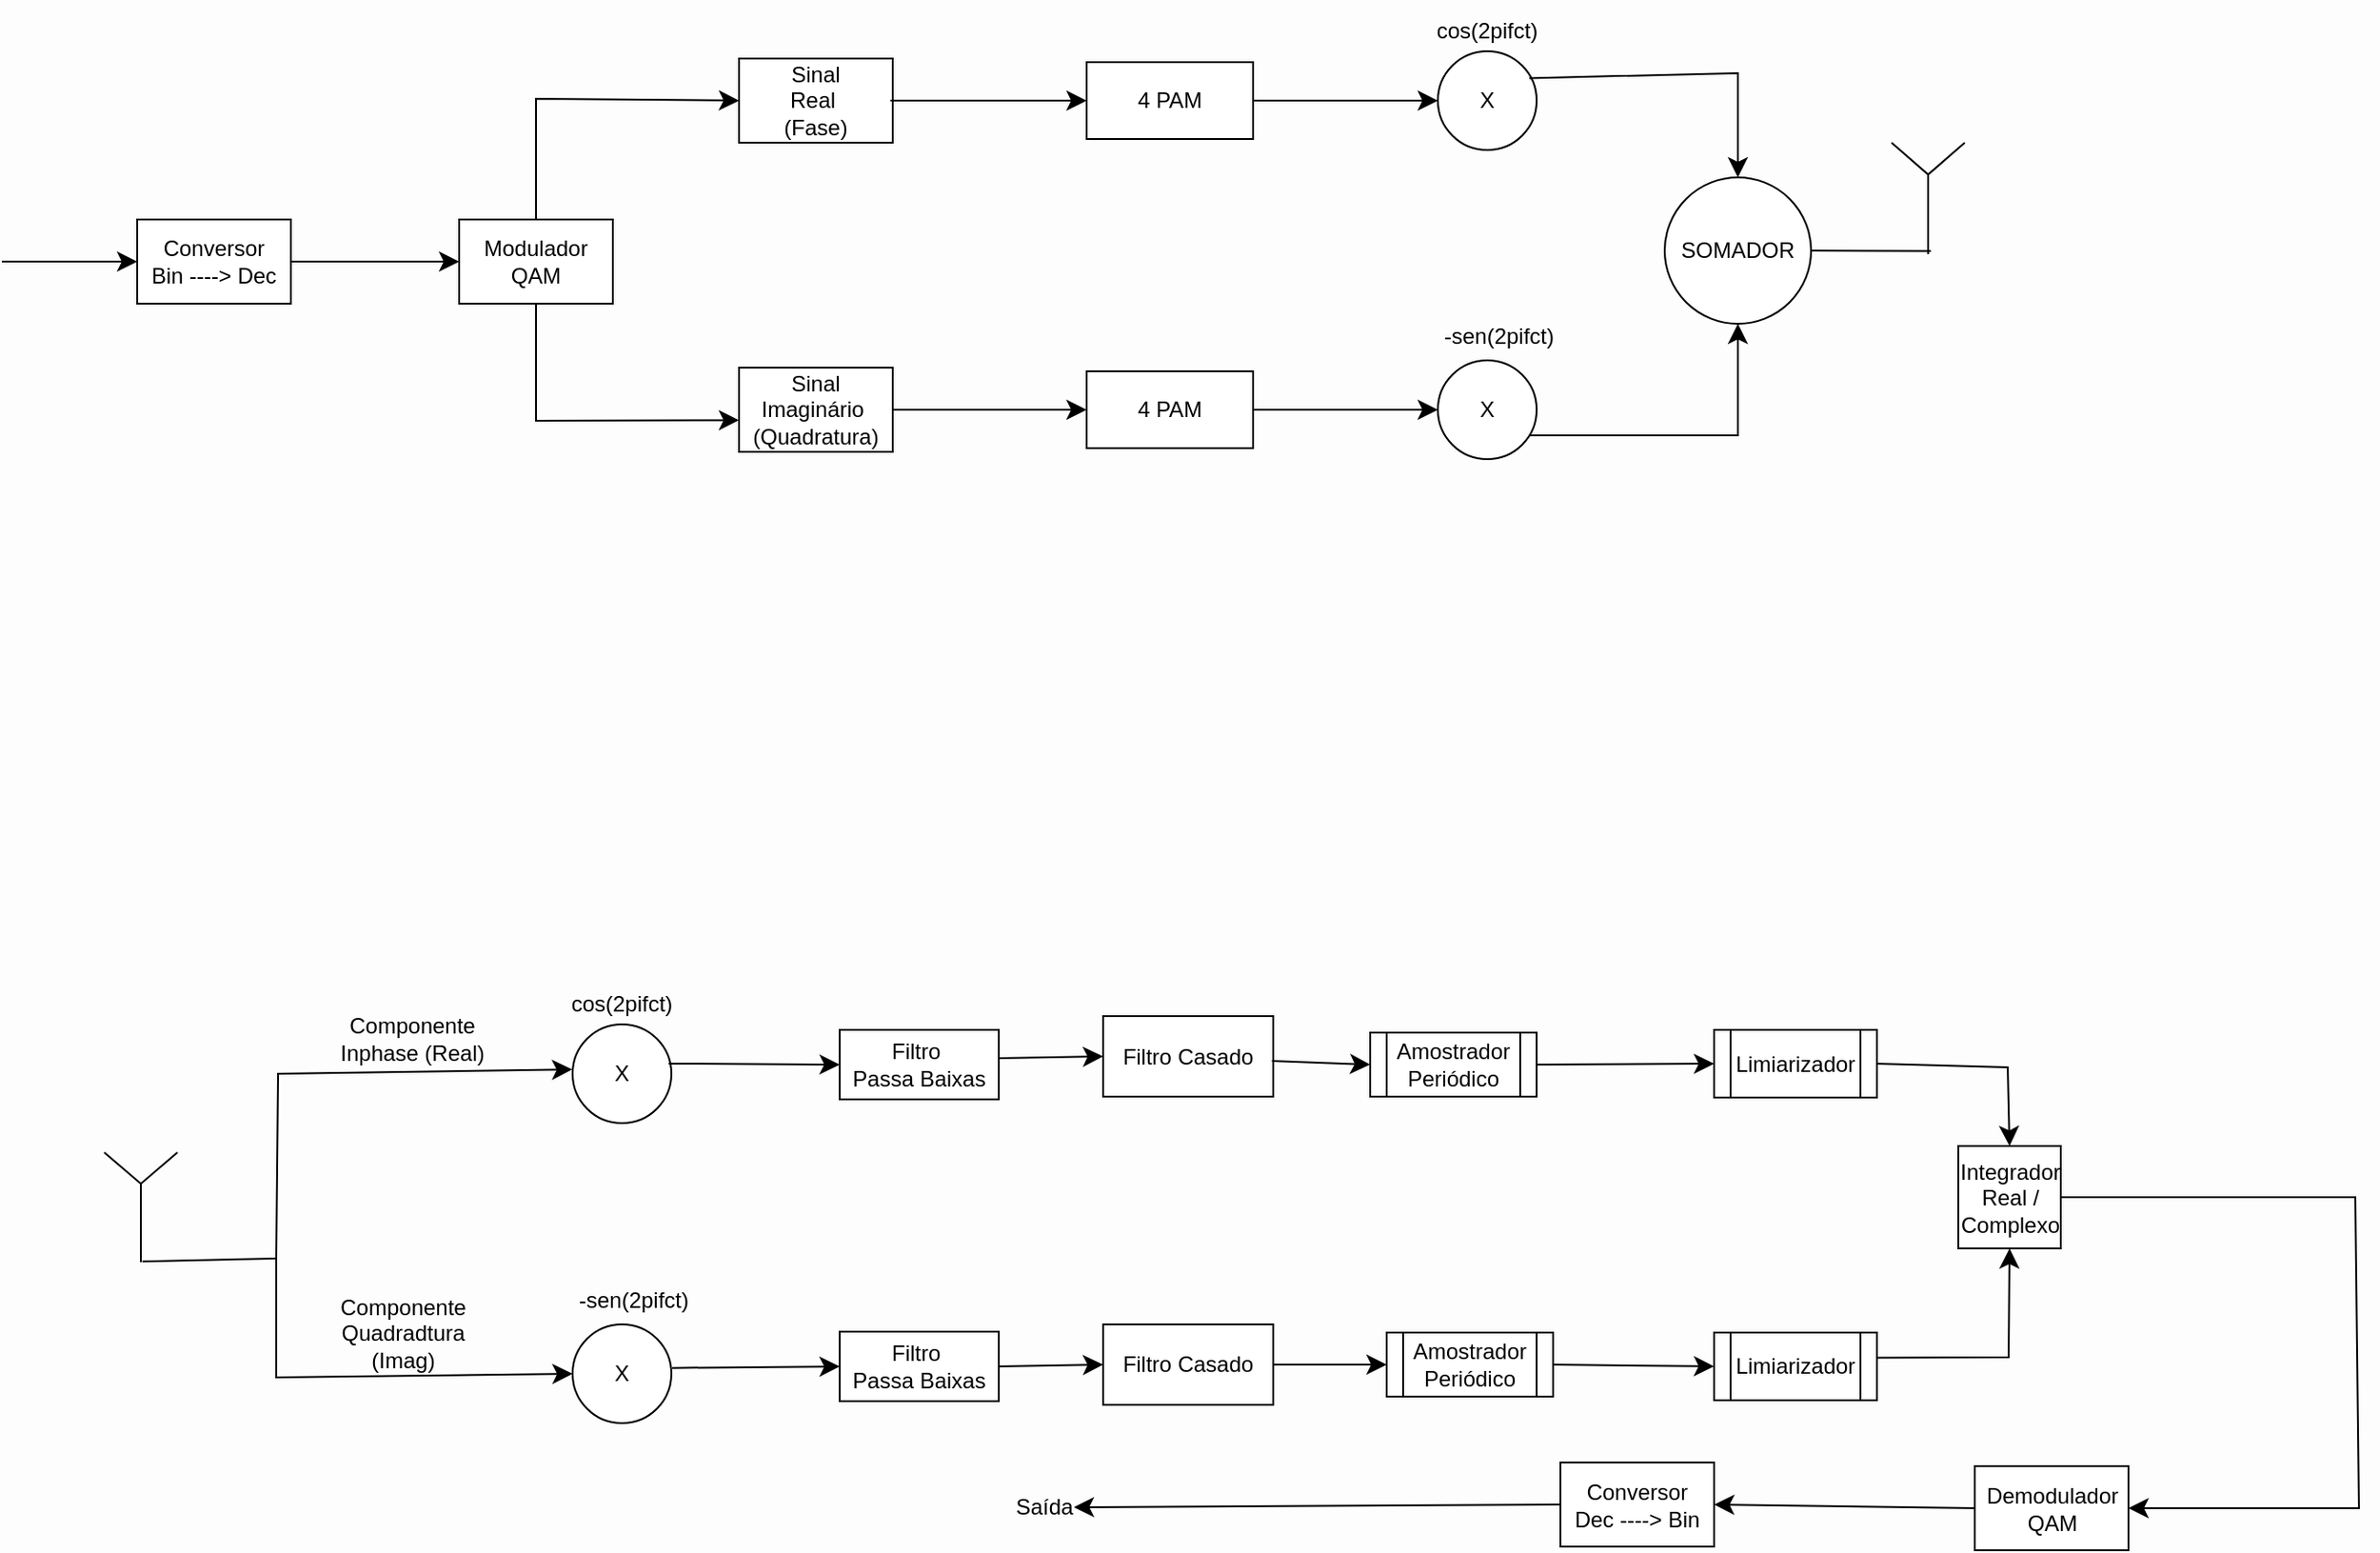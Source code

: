 <mxfile version="26.0.16">
  <diagram name="Transmissor QAM" id="UeQ6XPLDJcTMwl4s9GOH">
    <mxGraphModel dx="2025" dy="946" grid="0" gridSize="10" guides="1" tooltips="1" connect="1" arrows="1" fold="1" page="0" pageScale="1" pageWidth="850" pageHeight="1100" background="#FDFDFD" math="0" shadow="0">
      <root>
        <mxCell id="0" />
        <mxCell id="1" parent="0" />
        <mxCell id="dXbgiphuEiRF5sH65IKa-2" value="Conversor&lt;br&gt;Bin ----&amp;gt; Dec" style="rounded=0;whiteSpace=wrap;html=1;" vertex="1" parent="1">
          <mxGeometry x="-140" y="122" width="84" height="46" as="geometry" />
        </mxCell>
        <mxCell id="dXbgiphuEiRF5sH65IKa-5" value="Modulador QAM" style="rounded=0;whiteSpace=wrap;html=1;" vertex="1" parent="1">
          <mxGeometry x="36" y="122" width="84" height="46" as="geometry" />
        </mxCell>
        <mxCell id="dXbgiphuEiRF5sH65IKa-9" value="" style="endArrow=classic;html=1;rounded=0;fontSize=12;startSize=8;endSize=8;curved=1;entryX=0;entryY=0.5;entryDx=0;entryDy=0;" edge="1" parent="1" target="dXbgiphuEiRF5sH65IKa-2">
          <mxGeometry width="50" height="50" relative="1" as="geometry">
            <mxPoint x="-214" y="145" as="sourcePoint" />
            <mxPoint x="-139" y="141" as="targetPoint" />
          </mxGeometry>
        </mxCell>
        <mxCell id="dXbgiphuEiRF5sH65IKa-10" value="" style="endArrow=classic;html=1;rounded=0;fontSize=12;startSize=8;endSize=8;curved=1;entryX=0;entryY=0.5;entryDx=0;entryDy=0;exitX=1;exitY=0.5;exitDx=0;exitDy=0;" edge="1" parent="1" source="dXbgiphuEiRF5sH65IKa-2" target="dXbgiphuEiRF5sH65IKa-5">
          <mxGeometry width="50" height="50" relative="1" as="geometry">
            <mxPoint x="-58" y="149" as="sourcePoint" />
            <mxPoint x="-8" y="99" as="targetPoint" />
          </mxGeometry>
        </mxCell>
        <mxCell id="dXbgiphuEiRF5sH65IKa-11" value="" style="endArrow=classic;html=1;rounded=0;fontSize=12;startSize=8;endSize=8;curved=0;exitX=0.5;exitY=0;exitDx=0;exitDy=0;entryX=0;entryY=0.5;entryDx=0;entryDy=0;" edge="1" parent="1" source="dXbgiphuEiRF5sH65IKa-5" target="dXbgiphuEiRF5sH65IKa-12">
          <mxGeometry width="50" height="50" relative="1" as="geometry">
            <mxPoint x="125" y="156" as="sourcePoint" />
            <mxPoint x="262" y="70" as="targetPoint" />
            <Array as="points">
              <mxPoint x="78" y="56" />
            </Array>
          </mxGeometry>
        </mxCell>
        <mxCell id="dXbgiphuEiRF5sH65IKa-12" value="Sinal&lt;div&gt;Real&amp;nbsp;&lt;/div&gt;&lt;div&gt;(Fase)&lt;/div&gt;" style="rounded=0;whiteSpace=wrap;html=1;" vertex="1" parent="1">
          <mxGeometry x="189" y="34" width="84" height="46" as="geometry" />
        </mxCell>
        <mxCell id="dXbgiphuEiRF5sH65IKa-13" value="Sinal&lt;div&gt;Imaginário&amp;nbsp;&lt;/div&gt;&lt;div&gt;(Quadratura)&lt;/div&gt;" style="rounded=0;whiteSpace=wrap;html=1;" vertex="1" parent="1">
          <mxGeometry x="189" y="203" width="84" height="46" as="geometry" />
        </mxCell>
        <mxCell id="dXbgiphuEiRF5sH65IKa-14" value="" style="endArrow=classic;html=1;rounded=0;fontSize=12;startSize=8;endSize=8;curved=0;exitX=0.5;exitY=1;exitDx=0;exitDy=0;entryX=0;entryY=0.624;entryDx=0;entryDy=0;entryPerimeter=0;" edge="1" parent="1" source="dXbgiphuEiRF5sH65IKa-5" target="dXbgiphuEiRF5sH65IKa-13">
          <mxGeometry width="50" height="50" relative="1" as="geometry">
            <mxPoint x="75" y="239" as="sourcePoint" />
            <mxPoint x="187" y="231" as="targetPoint" />
            <Array as="points">
              <mxPoint x="78" y="232" />
            </Array>
          </mxGeometry>
        </mxCell>
        <mxCell id="dXbgiphuEiRF5sH65IKa-15" value="" style="endArrow=classic;html=1;rounded=0;fontSize=12;startSize=8;endSize=8;curved=1;exitX=0.985;exitY=0.5;exitDx=0;exitDy=0;entryX=0;entryY=0.5;entryDx=0;entryDy=0;exitPerimeter=0;" edge="1" parent="1" source="dXbgiphuEiRF5sH65IKa-12" target="dXbgiphuEiRF5sH65IKa-16">
          <mxGeometry width="50" height="50" relative="1" as="geometry">
            <mxPoint x="273" y="61" as="sourcePoint" />
            <mxPoint x="381" y="57" as="targetPoint" />
          </mxGeometry>
        </mxCell>
        <mxCell id="dXbgiphuEiRF5sH65IKa-16" value="4 PAM" style="rounded=0;whiteSpace=wrap;html=1;" vertex="1" parent="1">
          <mxGeometry x="379" y="36" width="91" height="42" as="geometry" />
        </mxCell>
        <mxCell id="dXbgiphuEiRF5sH65IKa-17" value="" style="endArrow=classic;html=1;rounded=0;fontSize=12;startSize=8;endSize=8;curved=1;exitX=0.985;exitY=0.5;exitDx=0;exitDy=0;entryX=0;entryY=0.5;entryDx=0;entryDy=0;exitPerimeter=0;" edge="1" parent="1" target="dXbgiphuEiRF5sH65IKa-18">
          <mxGeometry width="50" height="50" relative="1" as="geometry">
            <mxPoint x="273" y="226" as="sourcePoint" />
            <mxPoint x="382" y="226" as="targetPoint" />
          </mxGeometry>
        </mxCell>
        <mxCell id="dXbgiphuEiRF5sH65IKa-18" value="4 PAM" style="rounded=0;whiteSpace=wrap;html=1;" vertex="1" parent="1">
          <mxGeometry x="379" y="205" width="91" height="42" as="geometry" />
        </mxCell>
        <mxCell id="dXbgiphuEiRF5sH65IKa-19" value="" style="endArrow=classic;html=1;rounded=0;fontSize=12;startSize=8;endSize=8;curved=1;exitX=1;exitY=0.5;exitDx=0;exitDy=0;" edge="1" parent="1" source="dXbgiphuEiRF5sH65IKa-16">
          <mxGeometry width="50" height="50" relative="1" as="geometry">
            <mxPoint x="470" y="60" as="sourcePoint" />
            <mxPoint x="571" y="57" as="targetPoint" />
          </mxGeometry>
        </mxCell>
        <mxCell id="dXbgiphuEiRF5sH65IKa-20" value="" style="ellipse;whiteSpace=wrap;html=1;aspect=fixed;" vertex="1" parent="1">
          <mxGeometry x="571" y="30" width="54" height="54" as="geometry" />
        </mxCell>
        <mxCell id="dXbgiphuEiRF5sH65IKa-21" value="X" style="text;html=1;align=center;verticalAlign=middle;whiteSpace=wrap;rounded=0;" vertex="1" parent="1">
          <mxGeometry x="568" y="42" width="60" height="30" as="geometry" />
        </mxCell>
        <mxCell id="dXbgiphuEiRF5sH65IKa-22" value="" style="endArrow=classic;html=1;rounded=0;fontSize=12;startSize=8;endSize=8;curved=1;exitX=1;exitY=0.5;exitDx=0;exitDy=0;" edge="1" parent="1">
          <mxGeometry width="50" height="50" relative="1" as="geometry">
            <mxPoint x="470" y="226" as="sourcePoint" />
            <mxPoint x="571" y="226" as="targetPoint" />
          </mxGeometry>
        </mxCell>
        <mxCell id="dXbgiphuEiRF5sH65IKa-23" value="" style="ellipse;whiteSpace=wrap;html=1;aspect=fixed;" vertex="1" parent="1">
          <mxGeometry x="571" y="199" width="54" height="54" as="geometry" />
        </mxCell>
        <mxCell id="dXbgiphuEiRF5sH65IKa-24" value="X" style="text;html=1;align=center;verticalAlign=middle;whiteSpace=wrap;rounded=0;" vertex="1" parent="1">
          <mxGeometry x="568" y="211" width="60" height="30" as="geometry" />
        </mxCell>
        <mxCell id="dXbgiphuEiRF5sH65IKa-25" value="cos(2pifct)" style="text;html=1;align=center;verticalAlign=middle;whiteSpace=wrap;rounded=0;" vertex="1" parent="1">
          <mxGeometry x="568" y="2" width="60" height="34" as="geometry" />
        </mxCell>
        <mxCell id="dXbgiphuEiRF5sH65IKa-29" value="-sen(2pifct)" style="text;html=1;align=center;verticalAlign=middle;whiteSpace=wrap;rounded=0;" vertex="1" parent="1">
          <mxGeometry x="571" y="169" width="67" height="34" as="geometry" />
        </mxCell>
        <mxCell id="dXbgiphuEiRF5sH65IKa-30" value="" style="endArrow=classic;html=1;rounded=0;fontSize=12;startSize=8;endSize=8;curved=0;entryX=0.5;entryY=0;entryDx=0;entryDy=0;exitX=0.883;exitY=0.09;exitDx=0;exitDy=0;exitPerimeter=0;" edge="1" parent="1" source="dXbgiphuEiRF5sH65IKa-21" target="dXbgiphuEiRF5sH65IKa-32">
          <mxGeometry width="50" height="50" relative="1" as="geometry">
            <mxPoint x="624" y="56" as="sourcePoint" />
            <mxPoint x="729" y="53" as="targetPoint" />
            <Array as="points">
              <mxPoint x="735" y="42" />
            </Array>
          </mxGeometry>
        </mxCell>
        <mxCell id="dXbgiphuEiRF5sH65IKa-31" value="" style="endArrow=classic;html=1;rounded=0;fontSize=12;startSize=8;endSize=8;curved=0;exitX=0.892;exitY=0.967;exitDx=0;exitDy=0;entryX=0.5;entryY=1;entryDx=0;entryDy=0;exitPerimeter=0;" edge="1" parent="1" source="dXbgiphuEiRF5sH65IKa-24" target="dXbgiphuEiRF5sH65IKa-32">
          <mxGeometry width="50" height="50" relative="1" as="geometry">
            <mxPoint x="625" y="230" as="sourcePoint" />
            <mxPoint x="732" y="226" as="targetPoint" />
            <Array as="points">
              <mxPoint x="735" y="240" />
            </Array>
          </mxGeometry>
        </mxCell>
        <mxCell id="dXbgiphuEiRF5sH65IKa-32" value="SOMADOR" style="ellipse;whiteSpace=wrap;html=1;aspect=fixed;" vertex="1" parent="1">
          <mxGeometry x="695" y="99" width="80" height="80" as="geometry" />
        </mxCell>
        <mxCell id="dXbgiphuEiRF5sH65IKa-38" value="" style="verticalLabelPosition=bottom;align=center;dashed=0;html=1;verticalAlign=top;shape=mxgraph.pid.fittings.funnel;" vertex="1" parent="1">
          <mxGeometry x="819" y="80" width="40" height="61" as="geometry" />
        </mxCell>
        <mxCell id="dXbgiphuEiRF5sH65IKa-39" value="" style="endArrow=none;html=1;rounded=0;fontSize=12;startSize=8;endSize=8;curved=1;exitX=1;exitY=0.5;exitDx=0;exitDy=0;entryX=0.539;entryY=0.972;entryDx=0;entryDy=0;entryPerimeter=0;" edge="1" parent="1" source="dXbgiphuEiRF5sH65IKa-32" target="dXbgiphuEiRF5sH65IKa-38">
          <mxGeometry width="50" height="50" relative="1" as="geometry">
            <mxPoint x="868" y="180" as="sourcePoint" />
            <mxPoint x="833" y="139" as="targetPoint" />
          </mxGeometry>
        </mxCell>
        <mxCell id="dXbgiphuEiRF5sH65IKa-43" value="" style="endArrow=classic;html=1;rounded=0;fontSize=12;startSize=8;endSize=8;curved=0;entryX=0;entryY=0.5;entryDx=0;entryDy=0;" edge="1" parent="1" target="dXbgiphuEiRF5sH65IKa-56">
          <mxGeometry width="50" height="50" relative="1" as="geometry">
            <mxPoint x="-64" y="690" as="sourcePoint" />
            <mxPoint x="49" y="725" as="targetPoint" />
            <Array as="points">
              <mxPoint x="-64" y="755" />
            </Array>
          </mxGeometry>
        </mxCell>
        <mxCell id="dXbgiphuEiRF5sH65IKa-53" value="X" style="ellipse;whiteSpace=wrap;html=1;aspect=fixed;" vertex="1" parent="1">
          <mxGeometry x="98" y="562" width="54" height="54" as="geometry" />
        </mxCell>
        <mxCell id="dXbgiphuEiRF5sH65IKa-56" value="X" style="ellipse;whiteSpace=wrap;html=1;aspect=fixed;" vertex="1" parent="1">
          <mxGeometry x="98" y="726" width="54" height="54" as="geometry" />
        </mxCell>
        <mxCell id="dXbgiphuEiRF5sH65IKa-58" value="cos(2pifct)" style="text;html=1;align=center;verticalAlign=middle;whiteSpace=wrap;rounded=0;" vertex="1" parent="1">
          <mxGeometry x="95" y="534" width="60" height="34" as="geometry" />
        </mxCell>
        <mxCell id="dXbgiphuEiRF5sH65IKa-59" value="-sen(2pifct)" style="text;html=1;align=center;verticalAlign=middle;whiteSpace=wrap;rounded=0;" vertex="1" parent="1">
          <mxGeometry x="98" y="696" width="67" height="34" as="geometry" />
        </mxCell>
        <mxCell id="dXbgiphuEiRF5sH65IKa-63" value="" style="verticalLabelPosition=bottom;align=center;dashed=0;html=1;verticalAlign=top;shape=mxgraph.pid.fittings.funnel;" vertex="1" parent="1">
          <mxGeometry x="-158" y="632" width="40" height="60" as="geometry" />
        </mxCell>
        <mxCell id="dXbgiphuEiRF5sH65IKa-65" value="" style="endArrow=classic;html=1;rounded=0;fontSize=12;startSize=8;endSize=8;curved=0;entryX=-0.004;entryY=0.457;entryDx=0;entryDy=0;entryPerimeter=0;" edge="1" parent="1" target="dXbgiphuEiRF5sH65IKa-53">
          <mxGeometry width="50" height="50" relative="1" as="geometry">
            <mxPoint x="-64" y="690" as="sourcePoint" />
            <mxPoint x="18" y="562" as="targetPoint" />
            <Array as="points">
              <mxPoint x="-63" y="589" />
            </Array>
          </mxGeometry>
        </mxCell>
        <mxCell id="dXbgiphuEiRF5sH65IKa-67" value="" style="endArrow=classic;html=1;rounded=0;fontSize=12;startSize=8;endSize=8;curved=1;exitX=0.973;exitY=0.397;exitDx=0;exitDy=0;exitPerimeter=0;entryX=0;entryY=0.5;entryDx=0;entryDy=0;" edge="1" parent="1" source="dXbgiphuEiRF5sH65IKa-53" target="dXbgiphuEiRF5sH65IKa-68">
          <mxGeometry width="50" height="50" relative="1" as="geometry">
            <mxPoint x="176" y="594" as="sourcePoint" />
            <mxPoint x="240" y="580" as="targetPoint" />
          </mxGeometry>
        </mxCell>
        <mxCell id="dXbgiphuEiRF5sH65IKa-68" value="Filtro&amp;nbsp;&lt;div&gt;Passa Baixas&lt;/div&gt;" style="rounded=0;whiteSpace=wrap;html=1;" vertex="1" parent="1">
          <mxGeometry x="244" y="565" width="87" height="38" as="geometry" />
        </mxCell>
        <mxCell id="dXbgiphuEiRF5sH65IKa-71" value="" style="endArrow=classic;html=1;rounded=0;fontSize=12;startSize=8;endSize=8;curved=1;exitX=1.009;exitY=0.441;exitDx=0;exitDy=0;exitPerimeter=0;entryX=0;entryY=0.5;entryDx=0;entryDy=0;" edge="1" parent="1" target="dXbgiphuEiRF5sH65IKa-72" source="dXbgiphuEiRF5sH65IKa-56">
          <mxGeometry width="50" height="50" relative="1" as="geometry">
            <mxPoint x="151" y="752" as="sourcePoint" />
            <mxPoint x="240" y="749" as="targetPoint" />
          </mxGeometry>
        </mxCell>
        <mxCell id="dXbgiphuEiRF5sH65IKa-72" value="Filtro&amp;nbsp;&lt;div&gt;Passa Baixas&lt;/div&gt;" style="rounded=0;whiteSpace=wrap;html=1;" vertex="1" parent="1">
          <mxGeometry x="244" y="730" width="87" height="38" as="geometry" />
        </mxCell>
        <mxCell id="dXbgiphuEiRF5sH65IKa-73" value="" style="endArrow=none;html=1;rounded=0;fontSize=12;startSize=8;endSize=8;curved=1;exitX=0.521;exitY=0.993;exitDx=0;exitDy=0;exitPerimeter=0;" edge="1" parent="1" source="dXbgiphuEiRF5sH65IKa-63">
          <mxGeometry width="50" height="50" relative="1" as="geometry">
            <mxPoint x="-134" y="692" as="sourcePoint" />
            <mxPoint x="-64" y="690" as="targetPoint" />
          </mxGeometry>
        </mxCell>
        <mxCell id="dXbgiphuEiRF5sH65IKa-74" value="Amostrador&lt;div&gt;Periódico&lt;/div&gt;" style="shape=process;whiteSpace=wrap;html=1;backgroundOutline=1;" vertex="1" parent="1">
          <mxGeometry x="534" y="566.5" width="91" height="35" as="geometry" />
        </mxCell>
        <mxCell id="dXbgiphuEiRF5sH65IKa-75" value="Amostrador&lt;div&gt;Periódico&lt;/div&gt;" style="shape=process;whiteSpace=wrap;html=1;backgroundOutline=1;" vertex="1" parent="1">
          <mxGeometry x="543" y="730.5" width="91" height="35" as="geometry" />
        </mxCell>
        <mxCell id="dXbgiphuEiRF5sH65IKa-77" value="" style="endArrow=classic;html=1;rounded=0;fontSize=12;startSize=8;endSize=8;curved=1;exitX=1;exitY=0.5;exitDx=0;exitDy=0;entryX=0;entryY=0.5;entryDx=0;entryDy=0;" edge="1" parent="1" source="dXbgiphuEiRF5sH65IKa-72" target="dXbgiphuEiRF5sH65IKa-96">
          <mxGeometry width="50" height="50" relative="1" as="geometry">
            <mxPoint x="341" y="726" as="sourcePoint" />
            <mxPoint x="368" y="638" as="targetPoint" />
          </mxGeometry>
        </mxCell>
        <mxCell id="dXbgiphuEiRF5sH65IKa-78" value="Limiarizador" style="shape=process;whiteSpace=wrap;html=1;backgroundOutline=1;" vertex="1" parent="1">
          <mxGeometry x="722" y="565" width="89" height="37" as="geometry" />
        </mxCell>
        <mxCell id="dXbgiphuEiRF5sH65IKa-79" value="Limiarizador" style="shape=process;whiteSpace=wrap;html=1;backgroundOutline=1;" vertex="1" parent="1">
          <mxGeometry x="722" y="730.5" width="89" height="37" as="geometry" />
        </mxCell>
        <mxCell id="dXbgiphuEiRF5sH65IKa-80" value="" style="endArrow=classic;html=1;rounded=0;fontSize=12;startSize=8;endSize=8;curved=1;exitX=1;exitY=0.5;exitDx=0;exitDy=0;entryX=0;entryY=0.5;entryDx=0;entryDy=0;" edge="1" parent="1" source="dXbgiphuEiRF5sH65IKa-74" target="dXbgiphuEiRF5sH65IKa-78">
          <mxGeometry width="50" height="50" relative="1" as="geometry">
            <mxPoint x="498" y="592" as="sourcePoint" />
            <mxPoint x="548" y="542" as="targetPoint" />
          </mxGeometry>
        </mxCell>
        <mxCell id="dXbgiphuEiRF5sH65IKa-81" value="" style="endArrow=classic;html=1;rounded=0;fontSize=12;startSize=8;endSize=8;curved=1;exitX=1;exitY=0.5;exitDx=0;exitDy=0;entryX=0;entryY=0.5;entryDx=0;entryDy=0;" edge="1" parent="1" source="dXbgiphuEiRF5sH65IKa-75" target="dXbgiphuEiRF5sH65IKa-79">
          <mxGeometry width="50" height="50" relative="1" as="geometry">
            <mxPoint x="501" y="741" as="sourcePoint" />
            <mxPoint x="551" y="691" as="targetPoint" />
          </mxGeometry>
        </mxCell>
        <mxCell id="dXbgiphuEiRF5sH65IKa-82" value="Integrador&lt;div&gt;Real / Complexo&lt;/div&gt;" style="whiteSpace=wrap;html=1;aspect=fixed;" vertex="1" parent="1">
          <mxGeometry x="855.5" y="628.5" width="56" height="56" as="geometry" />
        </mxCell>
        <mxCell id="dXbgiphuEiRF5sH65IKa-83" value="Componente&lt;div&gt;Inphase (Real)&lt;/div&gt;" style="text;html=1;align=center;verticalAlign=middle;whiteSpace=wrap;rounded=0;" vertex="1" parent="1">
          <mxGeometry x="-30" y="562" width="81" height="15" as="geometry" />
        </mxCell>
        <mxCell id="dXbgiphuEiRF5sH65IKa-84" value="Componente&lt;div&gt;Quadradtura (Imag)&lt;/div&gt;" style="text;html=1;align=center;verticalAlign=middle;whiteSpace=wrap;rounded=0;" vertex="1" parent="1">
          <mxGeometry x="-36" y="700" width="83" height="61" as="geometry" />
        </mxCell>
        <mxCell id="dXbgiphuEiRF5sH65IKa-85" value="" style="endArrow=classic;html=1;rounded=0;fontSize=12;startSize=8;endSize=8;curved=0;exitX=1;exitY=0.5;exitDx=0;exitDy=0;entryX=0.5;entryY=0;entryDx=0;entryDy=0;" edge="1" parent="1" source="dXbgiphuEiRF5sH65IKa-78" target="dXbgiphuEiRF5sH65IKa-82">
          <mxGeometry width="50" height="50" relative="1" as="geometry">
            <mxPoint x="791.5" y="604.5" as="sourcePoint" />
            <mxPoint x="841.5" y="554.5" as="targetPoint" />
            <Array as="points">
              <mxPoint x="882.5" y="585.5" />
            </Array>
          </mxGeometry>
        </mxCell>
        <mxCell id="dXbgiphuEiRF5sH65IKa-86" value="" style="endArrow=classic;html=1;rounded=0;fontSize=12;startSize=8;endSize=8;curved=0;exitX=1.002;exitY=0.37;exitDx=0;exitDy=0;entryX=0.5;entryY=1;entryDx=0;entryDy=0;exitPerimeter=0;" edge="1" parent="1" source="dXbgiphuEiRF5sH65IKa-79" target="dXbgiphuEiRF5sH65IKa-82">
          <mxGeometry width="50" height="50" relative="1" as="geometry">
            <mxPoint x="789.5" y="782.5" as="sourcePoint" />
            <mxPoint x="839.5" y="732.5" as="targetPoint" />
            <Array as="points">
              <mxPoint x="883" y="744" />
            </Array>
          </mxGeometry>
        </mxCell>
        <mxCell id="dXbgiphuEiRF5sH65IKa-88" value="Demodulador QAM" style="rounded=0;whiteSpace=wrap;html=1;" vertex="1" parent="1">
          <mxGeometry x="864.5" y="803.5" width="84" height="46" as="geometry" />
        </mxCell>
        <mxCell id="dXbgiphuEiRF5sH65IKa-89" value="" style="endArrow=classic;html=1;rounded=0;fontSize=12;startSize=8;endSize=8;curved=0;exitX=1;exitY=0.5;exitDx=0;exitDy=0;entryX=1;entryY=0.5;entryDx=0;entryDy=0;" edge="1" parent="1" source="dXbgiphuEiRF5sH65IKa-82" target="dXbgiphuEiRF5sH65IKa-88">
          <mxGeometry width="50" height="50" relative="1" as="geometry">
            <mxPoint x="947.5" y="688.5" as="sourcePoint" />
            <mxPoint x="997.5" y="638.5" as="targetPoint" />
            <Array as="points">
              <mxPoint x="1072.5" y="656.5" />
              <mxPoint x="1074.5" y="826.5" />
            </Array>
          </mxGeometry>
        </mxCell>
        <mxCell id="dXbgiphuEiRF5sH65IKa-90" value="" style="endArrow=classic;html=1;rounded=0;fontSize=12;startSize=8;endSize=8;curved=1;exitX=0;exitY=0.5;exitDx=0;exitDy=0;entryX=1;entryY=0.5;entryDx=0;entryDy=0;" edge="1" parent="1" source="dXbgiphuEiRF5sH65IKa-88" target="dXbgiphuEiRF5sH65IKa-91">
          <mxGeometry width="50" height="50" relative="1" as="geometry">
            <mxPoint x="783.5" y="856.5" as="sourcePoint" />
            <mxPoint x="726.5" y="826.5" as="targetPoint" />
          </mxGeometry>
        </mxCell>
        <mxCell id="dXbgiphuEiRF5sH65IKa-91" value="Conversor&lt;br&gt;Dec ----&amp;gt; Bin" style="rounded=0;whiteSpace=wrap;html=1;" vertex="1" parent="1">
          <mxGeometry x="638" y="801.5" width="84" height="46" as="geometry" />
        </mxCell>
        <mxCell id="dXbgiphuEiRF5sH65IKa-92" value="" style="endArrow=classic;html=1;rounded=0;fontSize=12;startSize=8;endSize=8;curved=1;exitX=0;exitY=0.5;exitDx=0;exitDy=0;entryX=1;entryY=0.5;entryDx=0;entryDy=0;" edge="1" parent="1" source="dXbgiphuEiRF5sH65IKa-91" target="dXbgiphuEiRF5sH65IKa-94">
          <mxGeometry width="50" height="50" relative="1" as="geometry">
            <mxPoint x="451" y="844" as="sourcePoint" />
            <mxPoint x="416" y="835" as="targetPoint" />
          </mxGeometry>
        </mxCell>
        <mxCell id="dXbgiphuEiRF5sH65IKa-94" value="Saída" style="text;html=1;align=center;verticalAlign=middle;whiteSpace=wrap;rounded=0;" vertex="1" parent="1">
          <mxGeometry x="340" y="816" width="32" height="20" as="geometry" />
        </mxCell>
        <mxCell id="dXbgiphuEiRF5sH65IKa-96" value="Filtro Casado" style="rounded=0;whiteSpace=wrap;html=1;" vertex="1" parent="1">
          <mxGeometry x="388" y="726" width="93" height="44" as="geometry" />
        </mxCell>
        <mxCell id="dXbgiphuEiRF5sH65IKa-97" value="" style="endArrow=classic;html=1;rounded=0;fontSize=12;startSize=8;endSize=8;curved=1;exitX=1;exitY=0.5;exitDx=0;exitDy=0;entryX=0;entryY=0.5;entryDx=0;entryDy=0;" edge="1" parent="1" source="dXbgiphuEiRF5sH65IKa-96" target="dXbgiphuEiRF5sH65IKa-75">
          <mxGeometry width="50" height="50" relative="1" as="geometry">
            <mxPoint x="555" y="698" as="sourcePoint" />
            <mxPoint x="605" y="648" as="targetPoint" />
          </mxGeometry>
        </mxCell>
        <mxCell id="dXbgiphuEiRF5sH65IKa-98" value="" style="endArrow=classic;html=1;rounded=0;fontSize=12;startSize=8;endSize=8;curved=1;exitX=1;exitY=0.5;exitDx=0;exitDy=0;entryX=0;entryY=0.5;entryDx=0;entryDy=0;" edge="1" parent="1" target="dXbgiphuEiRF5sH65IKa-99">
          <mxGeometry width="50" height="50" relative="1" as="geometry">
            <mxPoint x="331" y="580.5" as="sourcePoint" />
            <mxPoint x="368" y="469.5" as="targetPoint" />
          </mxGeometry>
        </mxCell>
        <mxCell id="dXbgiphuEiRF5sH65IKa-99" value="Filtro Casado" style="rounded=0;whiteSpace=wrap;html=1;" vertex="1" parent="1">
          <mxGeometry x="388" y="557.5" width="93" height="44" as="geometry" />
        </mxCell>
        <mxCell id="dXbgiphuEiRF5sH65IKa-100" value="" style="endArrow=classic;html=1;rounded=0;fontSize=12;startSize=8;endSize=8;curved=1;exitX=0.992;exitY=0.557;exitDx=0;exitDy=0;entryX=0;entryY=0.5;entryDx=0;entryDy=0;exitPerimeter=0;" edge="1" parent="1" source="dXbgiphuEiRF5sH65IKa-99" target="dXbgiphuEiRF5sH65IKa-74">
          <mxGeometry width="50" height="50" relative="1" as="geometry">
            <mxPoint x="555" y="529.5" as="sourcePoint" />
            <mxPoint x="543" y="579.5" as="targetPoint" />
          </mxGeometry>
        </mxCell>
      </root>
    </mxGraphModel>
  </diagram>
</mxfile>
